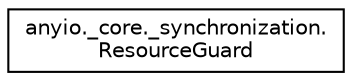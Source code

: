 digraph "Graphical Class Hierarchy"
{
 // LATEX_PDF_SIZE
  edge [fontname="Helvetica",fontsize="10",labelfontname="Helvetica",labelfontsize="10"];
  node [fontname="Helvetica",fontsize="10",shape=record];
  rankdir="LR";
  Node0 [label="anyio._core._synchronization.\lResourceGuard",height=0.2,width=0.4,color="black", fillcolor="white", style="filled",URL="$classanyio_1_1__core_1_1__synchronization_1_1ResourceGuard.html",tooltip=" "];
}
